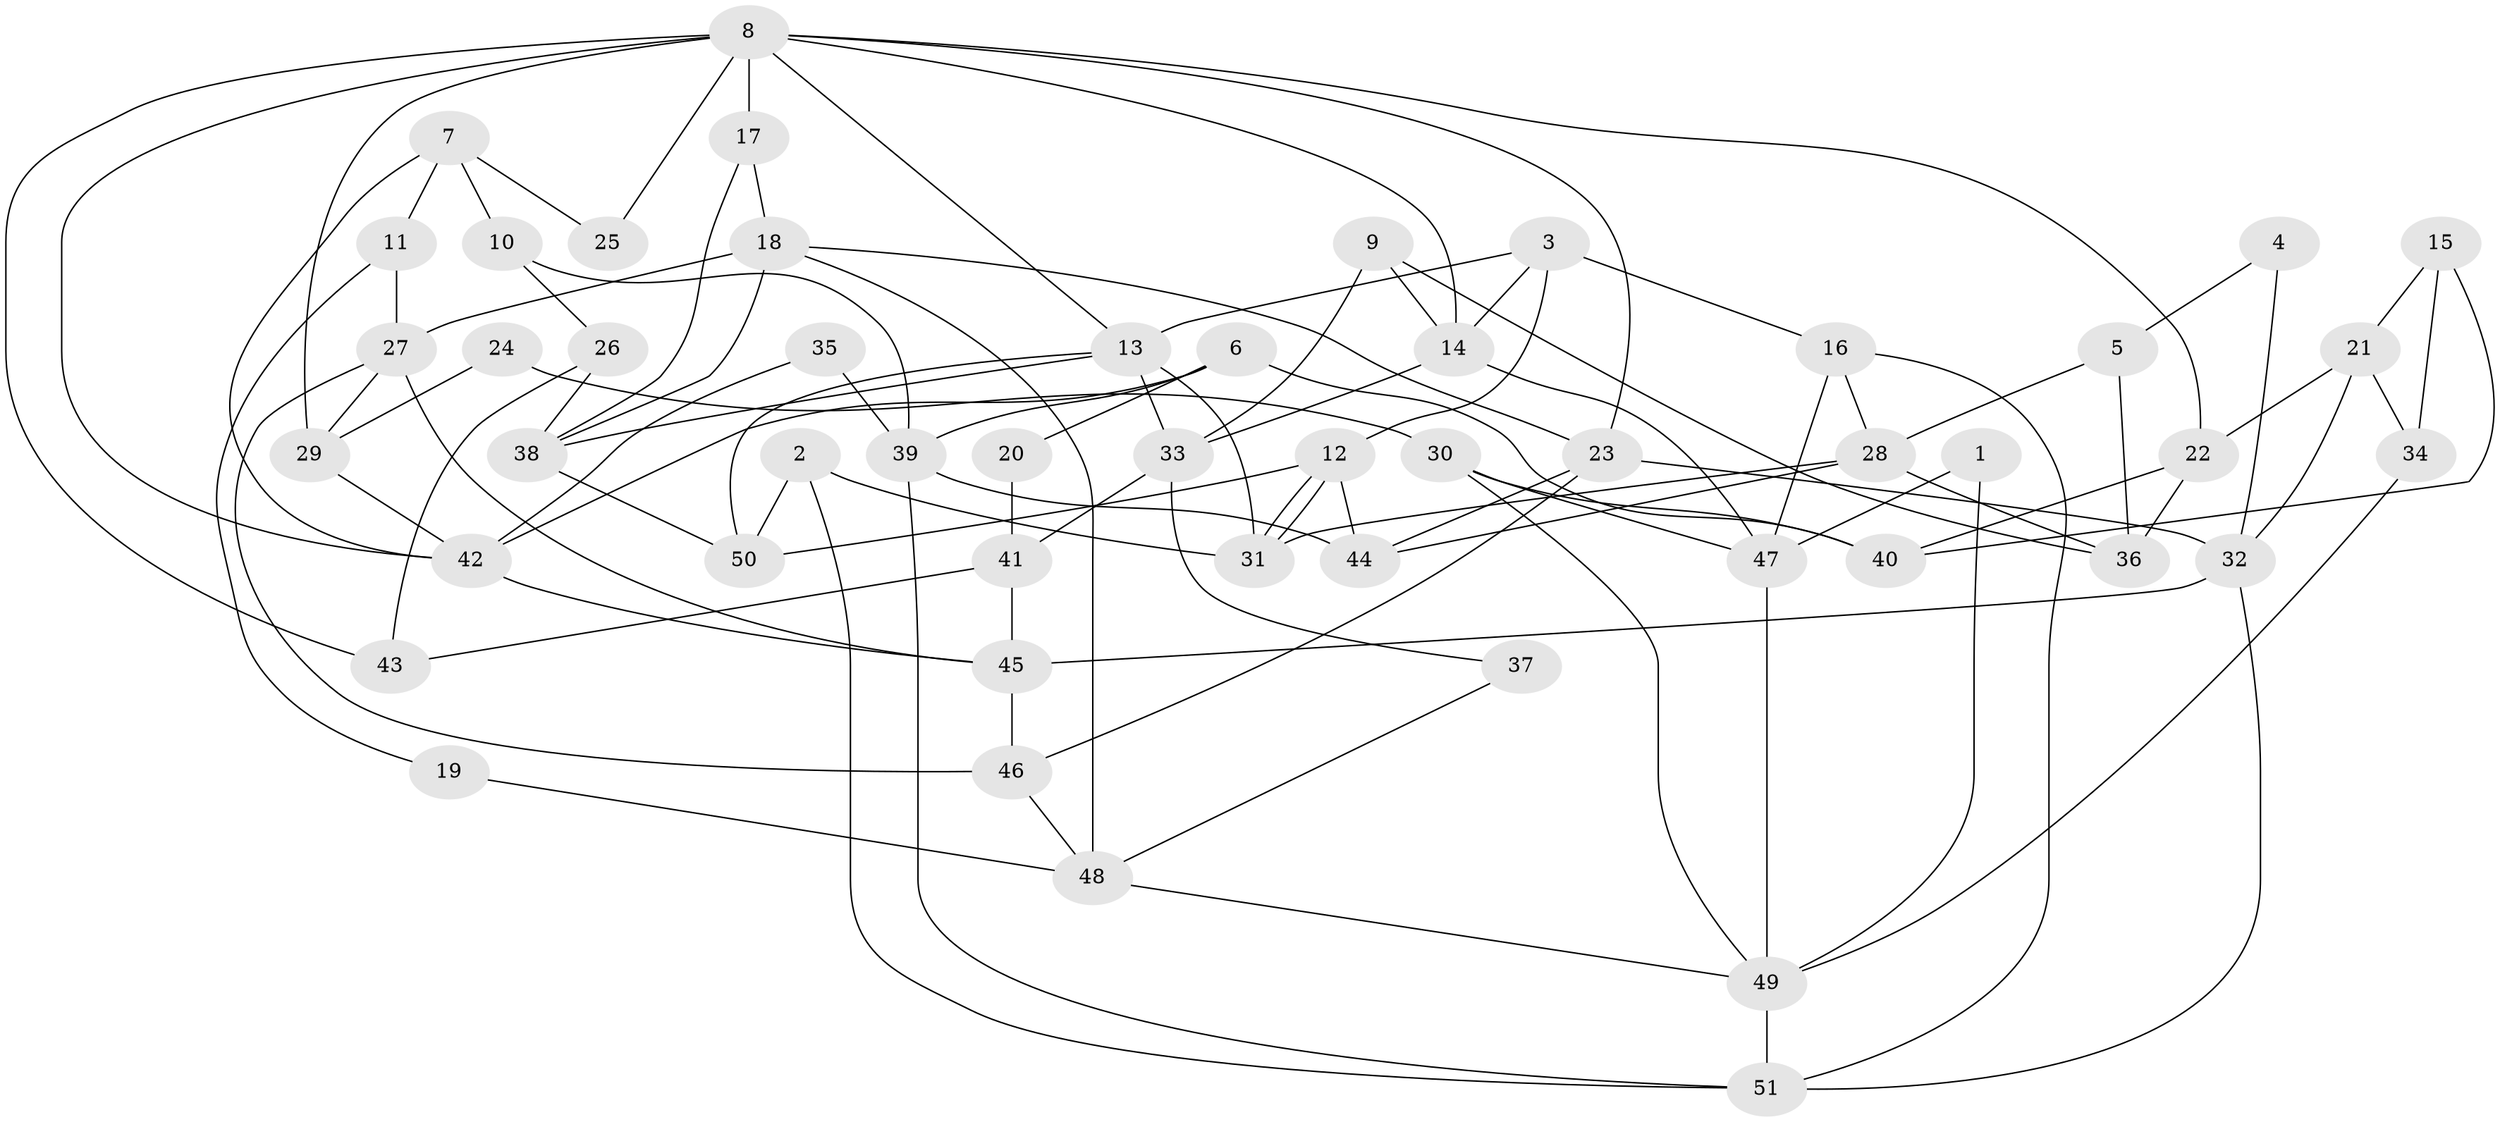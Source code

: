 // coarse degree distribution, {5: 0.2571428571428571, 3: 0.17142857142857143, 10: 0.08571428571428572, 6: 0.02857142857142857, 9: 0.02857142857142857, 4: 0.34285714285714286, 2: 0.08571428571428572}
// Generated by graph-tools (version 1.1) at 2025/18/03/04/25 18:18:41]
// undirected, 51 vertices, 102 edges
graph export_dot {
graph [start="1"]
  node [color=gray90,style=filled];
  1;
  2;
  3;
  4;
  5;
  6;
  7;
  8;
  9;
  10;
  11;
  12;
  13;
  14;
  15;
  16;
  17;
  18;
  19;
  20;
  21;
  22;
  23;
  24;
  25;
  26;
  27;
  28;
  29;
  30;
  31;
  32;
  33;
  34;
  35;
  36;
  37;
  38;
  39;
  40;
  41;
  42;
  43;
  44;
  45;
  46;
  47;
  48;
  49;
  50;
  51;
  1 -- 49;
  1 -- 47;
  2 -- 51;
  2 -- 50;
  2 -- 31;
  3 -- 13;
  3 -- 12;
  3 -- 14;
  3 -- 16;
  4 -- 5;
  4 -- 32;
  5 -- 28;
  5 -- 36;
  6 -- 39;
  6 -- 42;
  6 -- 20;
  6 -- 40;
  7 -- 10;
  7 -- 42;
  7 -- 11;
  7 -- 25;
  8 -- 13;
  8 -- 23;
  8 -- 14;
  8 -- 17;
  8 -- 22;
  8 -- 25;
  8 -- 29;
  8 -- 42;
  8 -- 43;
  9 -- 14;
  9 -- 36;
  9 -- 33;
  10 -- 26;
  10 -- 39;
  11 -- 27;
  11 -- 19;
  12 -- 31;
  12 -- 31;
  12 -- 44;
  12 -- 50;
  13 -- 33;
  13 -- 31;
  13 -- 38;
  13 -- 50;
  14 -- 33;
  14 -- 47;
  15 -- 21;
  15 -- 34;
  15 -- 40;
  16 -- 47;
  16 -- 28;
  16 -- 51;
  17 -- 38;
  17 -- 18;
  18 -- 38;
  18 -- 23;
  18 -- 27;
  18 -- 48;
  19 -- 48;
  20 -- 41;
  21 -- 22;
  21 -- 32;
  21 -- 34;
  22 -- 40;
  22 -- 36;
  23 -- 46;
  23 -- 32;
  23 -- 44;
  24 -- 30;
  24 -- 29;
  26 -- 43;
  26 -- 38;
  27 -- 46;
  27 -- 29;
  27 -- 45;
  28 -- 31;
  28 -- 36;
  28 -- 44;
  29 -- 42;
  30 -- 40;
  30 -- 47;
  30 -- 49;
  32 -- 45;
  32 -- 51;
  33 -- 37;
  33 -- 41;
  34 -- 49;
  35 -- 42;
  35 -- 39;
  37 -- 48;
  38 -- 50;
  39 -- 44;
  39 -- 51;
  41 -- 45;
  41 -- 43;
  42 -- 45;
  45 -- 46;
  46 -- 48;
  47 -- 49;
  48 -- 49;
  49 -- 51;
}
